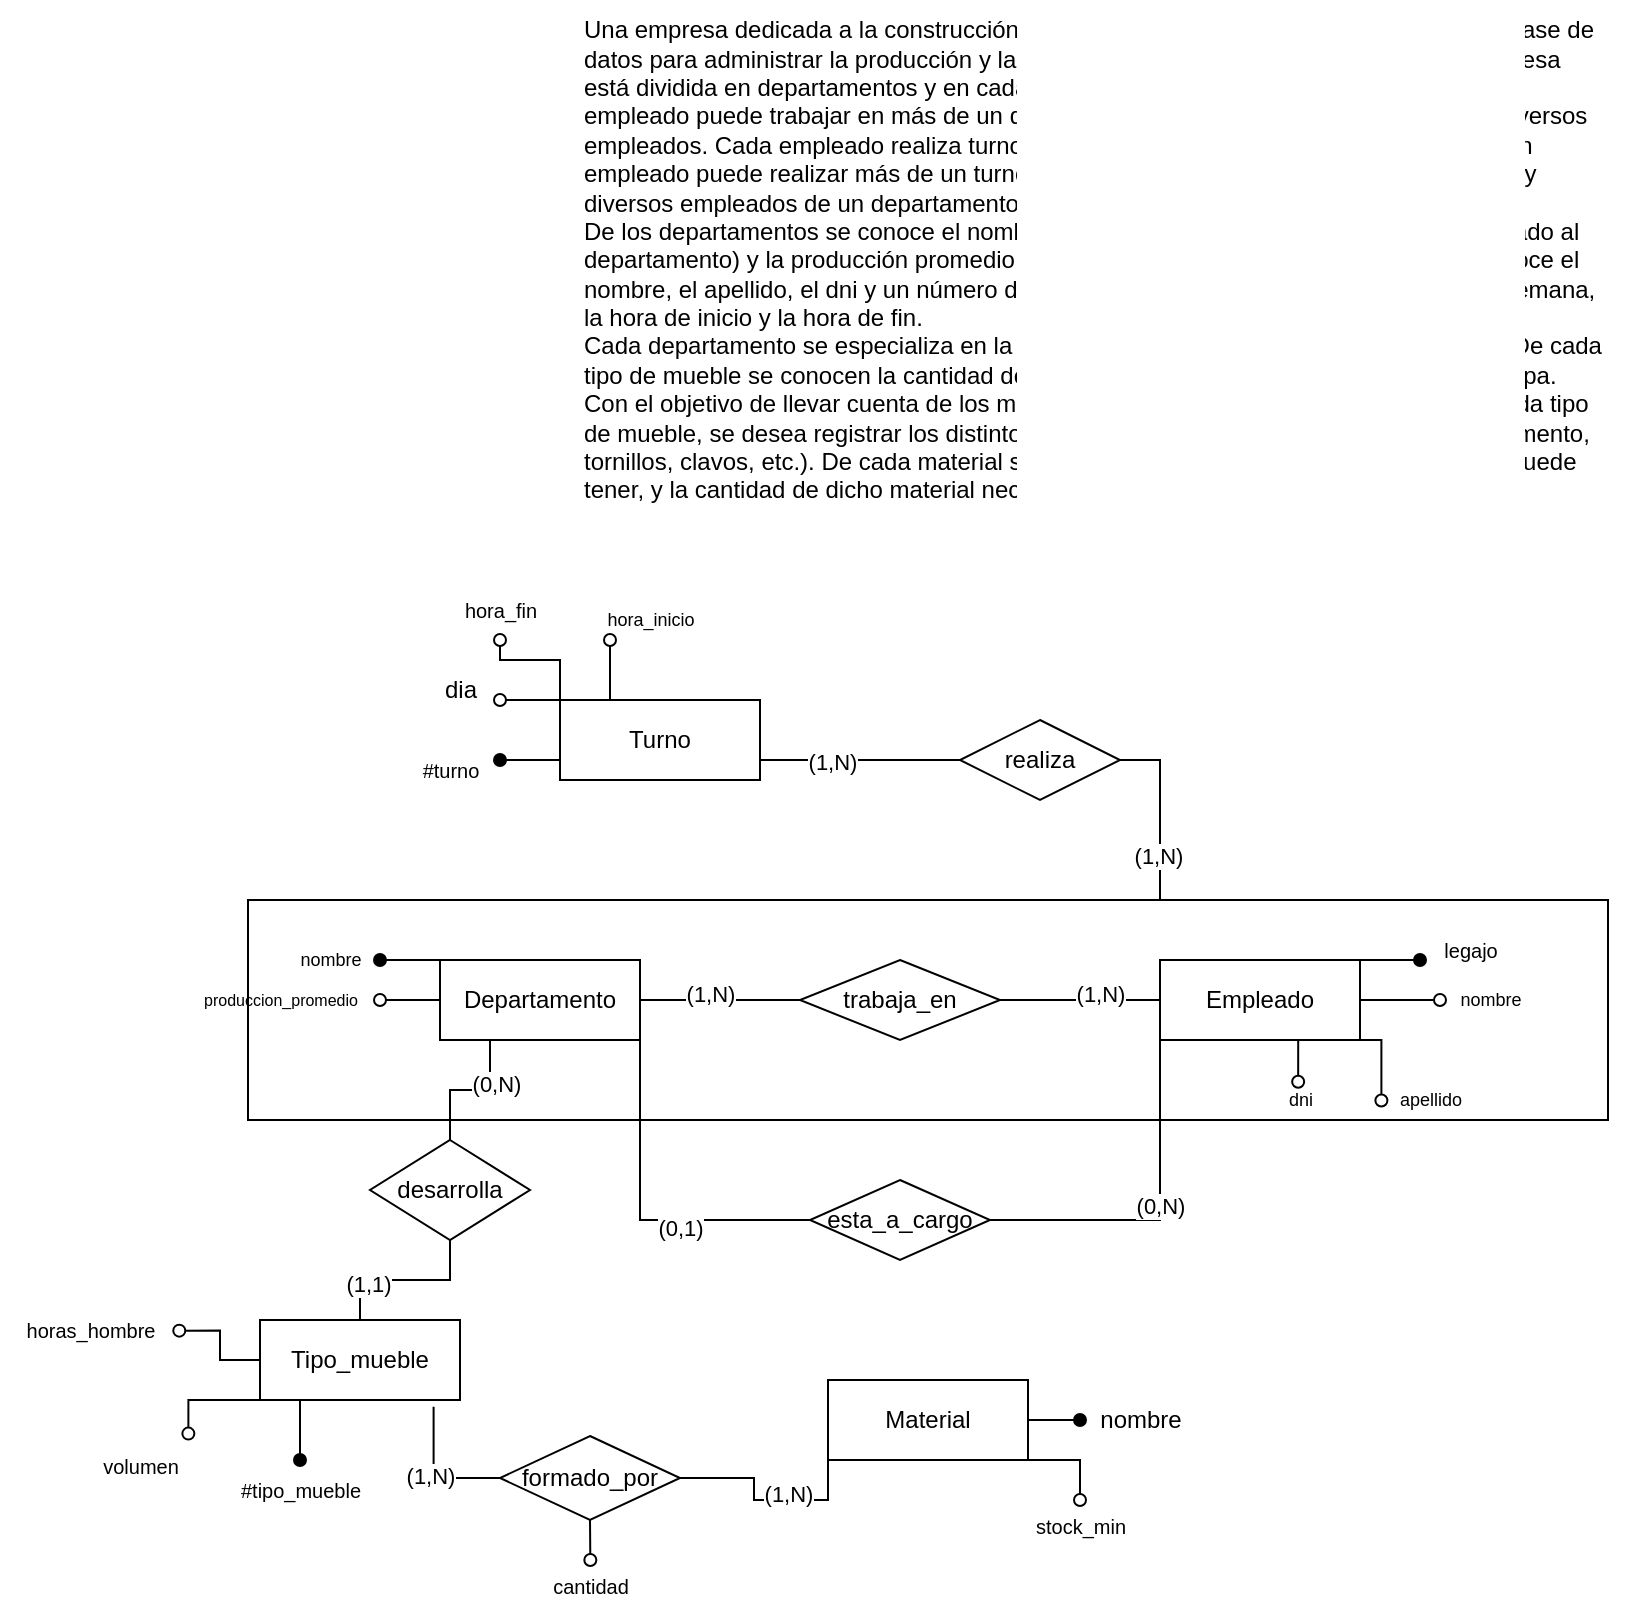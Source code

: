 <mxfile version="28.0.6">
  <diagram name="Página-1" id="VKtp2OSlG6bVKIOXwbuv">
    <mxGraphModel dx="1699" dy="1710" grid="1" gridSize="10" guides="1" tooltips="1" connect="1" arrows="1" fold="1" page="1" pageScale="1" pageWidth="827" pageHeight="1169" math="0" shadow="0">
      <root>
        <mxCell id="0" />
        <mxCell id="1" parent="0" />
        <mxCell id="57mGB_eW7dS6l3pDVG84-1" value="&lt;div&gt;Una empresa dedicada a la construcción de muebles para el hogar, desea poseer una base de&lt;/div&gt;&lt;div&gt;datos para administrar la producción y la asignación horaria de sus empleados. La empresa&lt;/div&gt;&lt;div&gt;está dividida en departamentos y en cada departamento se asignan empleados. Cada&lt;/div&gt;&lt;div&gt;empleado puede trabajar en más de un departamento y en un departamento trabajan diversos&lt;/div&gt;&lt;div&gt;empleados. Cada empleado realiza turnos para cada departamento en el que trabaja. Un&lt;/div&gt;&lt;div&gt;empleado puede realizar más de un turno en cada departamento y en el mismo turno hay&lt;/div&gt;&lt;div&gt;diversos empleados de un departamento.&lt;/div&gt;&lt;div&gt;De los departamentos se conoce el nombre, el responsable (que es un empleado asignado al&lt;/div&gt;&lt;div&gt;departamento) y la producción promedio del último año fiscal. De los empleados se conoce el&lt;/div&gt;&lt;div&gt;nombre, el apellido, el dni y un número de legajo. De los turnos se conoce el día de la semana,&lt;/div&gt;&lt;div&gt;la hora de inicio y la hora de fin.&lt;/div&gt;&lt;div&gt;&lt;div&gt;Cada departamento se especializa en la construcción de un tipo de mueble específico. De cada&lt;/div&gt;&lt;div&gt;tipo de mueble se conocen la cantidad de horas-hombre promedio y el volumen que ocupa.&lt;/div&gt;&lt;div&gt;Con el objetivo de llevar cuenta de los materiales necesarios para la construcción de cada tipo&lt;/div&gt;&lt;div&gt;de mueble, se desea registrar los distintos materiales (diferentes tipos de madera, pegamento,&lt;/div&gt;&lt;div&gt;tornillos, clavos, etc.). De cada material se conoce su nombre, el stock máximo que se puede&lt;/div&gt;&lt;div&gt;tener, y la cantidad de dicho material necesario para cada tipo de mueble.&lt;/div&gt;&lt;/div&gt;" style="text;html=1;align=left;verticalAlign=middle;resizable=0;points=[];autosize=1;strokeColor=none;fillColor=none;" vertex="1" parent="1">
          <mxGeometry x="190" y="-40" width="530" height="260" as="geometry" />
        </mxCell>
        <mxCell id="57mGB_eW7dS6l3pDVG84-16" style="edgeStyle=orthogonalEdgeStyle;rounded=0;orthogonalLoop=1;jettySize=auto;html=1;exitX=0;exitY=0;exitDx=0;exitDy=0;endArrow=oval;endFill=1;" edge="1" parent="1" source="57mGB_eW7dS6l3pDVG84-2">
          <mxGeometry relative="1" as="geometry">
            <mxPoint x="90" y="440" as="targetPoint" />
          </mxGeometry>
        </mxCell>
        <mxCell id="57mGB_eW7dS6l3pDVG84-17" style="edgeStyle=orthogonalEdgeStyle;rounded=0;orthogonalLoop=1;jettySize=auto;html=1;exitX=0;exitY=0.5;exitDx=0;exitDy=0;endArrow=oval;endFill=0;" edge="1" parent="1" source="57mGB_eW7dS6l3pDVG84-2">
          <mxGeometry relative="1" as="geometry">
            <mxPoint x="90" y="460" as="targetPoint" />
          </mxGeometry>
        </mxCell>
        <mxCell id="57mGB_eW7dS6l3pDVG84-2" value="Departamento" style="whiteSpace=wrap;html=1;align=center;" vertex="1" parent="1">
          <mxGeometry x="120" y="440" width="100" height="40" as="geometry" />
        </mxCell>
        <mxCell id="57mGB_eW7dS6l3pDVG84-28" style="edgeStyle=orthogonalEdgeStyle;rounded=0;orthogonalLoop=1;jettySize=auto;html=1;exitX=1;exitY=0;exitDx=0;exitDy=0;endArrow=oval;endFill=1;" edge="1" parent="1" source="57mGB_eW7dS6l3pDVG84-3">
          <mxGeometry relative="1" as="geometry">
            <mxPoint x="610" y="440" as="targetPoint" />
          </mxGeometry>
        </mxCell>
        <mxCell id="57mGB_eW7dS6l3pDVG84-31" style="edgeStyle=orthogonalEdgeStyle;rounded=0;orthogonalLoop=1;jettySize=auto;html=1;exitX=1;exitY=0.5;exitDx=0;exitDy=0;endArrow=oval;endFill=0;" edge="1" parent="1" source="57mGB_eW7dS6l3pDVG84-3">
          <mxGeometry relative="1" as="geometry">
            <mxPoint x="620" y="460" as="targetPoint" />
          </mxGeometry>
        </mxCell>
        <mxCell id="57mGB_eW7dS6l3pDVG84-33" style="edgeStyle=orthogonalEdgeStyle;rounded=0;orthogonalLoop=1;jettySize=auto;html=1;exitX=1;exitY=1;exitDx=0;exitDy=0;endArrow=oval;endFill=0;entryX=0.014;entryY=0.511;entryDx=0;entryDy=0;entryPerimeter=0;" edge="1" parent="1" source="57mGB_eW7dS6l3pDVG84-3" target="57mGB_eW7dS6l3pDVG84-34">
          <mxGeometry relative="1" as="geometry">
            <mxPoint x="580" y="510" as="targetPoint" />
          </mxGeometry>
        </mxCell>
        <mxCell id="57mGB_eW7dS6l3pDVG84-36" style="edgeStyle=orthogonalEdgeStyle;rounded=0;orthogonalLoop=1;jettySize=auto;html=1;exitX=0.5;exitY=1;exitDx=0;exitDy=0;endArrow=oval;endFill=0;entryX=0.477;entryY=0.045;entryDx=0;entryDy=0;entryPerimeter=0;" edge="1" parent="1" source="57mGB_eW7dS6l3pDVG84-3" target="57mGB_eW7dS6l3pDVG84-37">
          <mxGeometry relative="1" as="geometry">
            <mxPoint x="530" y="510" as="targetPoint" />
          </mxGeometry>
        </mxCell>
        <mxCell id="57mGB_eW7dS6l3pDVG84-3" value="Empleado" style="whiteSpace=wrap;html=1;align=center;" vertex="1" parent="1">
          <mxGeometry x="480" y="440" width="100" height="40" as="geometry" />
        </mxCell>
        <mxCell id="57mGB_eW7dS6l3pDVG84-5" style="edgeStyle=orthogonalEdgeStyle;rounded=0;orthogonalLoop=1;jettySize=auto;html=1;exitX=1;exitY=0.5;exitDx=0;exitDy=0;endArrow=none;endFill=0;" edge="1" parent="1" source="57mGB_eW7dS6l3pDVG84-4" target="57mGB_eW7dS6l3pDVG84-3">
          <mxGeometry relative="1" as="geometry" />
        </mxCell>
        <mxCell id="57mGB_eW7dS6l3pDVG84-7" value="(1,N)" style="edgeLabel;html=1;align=center;verticalAlign=middle;resizable=0;points=[];" vertex="1" connectable="0" parent="57mGB_eW7dS6l3pDVG84-5">
          <mxGeometry x="0.25" y="3" relative="1" as="geometry">
            <mxPoint as="offset" />
          </mxGeometry>
        </mxCell>
        <mxCell id="57mGB_eW7dS6l3pDVG84-6" style="edgeStyle=orthogonalEdgeStyle;rounded=0;orthogonalLoop=1;jettySize=auto;html=1;exitX=0;exitY=0.5;exitDx=0;exitDy=0;entryX=1;entryY=0.5;entryDx=0;entryDy=0;endArrow=none;endFill=0;" edge="1" parent="1" source="57mGB_eW7dS6l3pDVG84-4" target="57mGB_eW7dS6l3pDVG84-2">
          <mxGeometry relative="1" as="geometry" />
        </mxCell>
        <mxCell id="57mGB_eW7dS6l3pDVG84-8" value="(1,N)" style="edgeLabel;html=1;align=center;verticalAlign=middle;resizable=0;points=[];" vertex="1" connectable="0" parent="57mGB_eW7dS6l3pDVG84-6">
          <mxGeometry x="0.125" y="-3" relative="1" as="geometry">
            <mxPoint as="offset" />
          </mxGeometry>
        </mxCell>
        <mxCell id="57mGB_eW7dS6l3pDVG84-4" value="trabaja_en" style="shape=rhombus;perimeter=rhombusPerimeter;whiteSpace=wrap;html=1;align=center;" vertex="1" parent="1">
          <mxGeometry x="300" y="440" width="100" height="40" as="geometry" />
        </mxCell>
        <mxCell id="57mGB_eW7dS6l3pDVG84-9" value="" style="rounded=0;whiteSpace=wrap;html=1;fillColor=none;" vertex="1" parent="1">
          <mxGeometry x="24" y="410" width="680" height="110" as="geometry" />
        </mxCell>
        <mxCell id="57mGB_eW7dS6l3pDVG84-12" style="edgeStyle=orthogonalEdgeStyle;rounded=0;orthogonalLoop=1;jettySize=auto;html=1;exitX=1;exitY=0.75;exitDx=0;exitDy=0;entryX=0;entryY=0.5;entryDx=0;entryDy=0;endArrow=none;endFill=0;" edge="1" parent="1" source="57mGB_eW7dS6l3pDVG84-10" target="57mGB_eW7dS6l3pDVG84-11">
          <mxGeometry relative="1" as="geometry" />
        </mxCell>
        <mxCell id="57mGB_eW7dS6l3pDVG84-15" value="(1,N)" style="edgeLabel;html=1;align=center;verticalAlign=middle;resizable=0;points=[];" vertex="1" connectable="0" parent="57mGB_eW7dS6l3pDVG84-12">
          <mxGeometry x="-0.28" y="-1" relative="1" as="geometry">
            <mxPoint as="offset" />
          </mxGeometry>
        </mxCell>
        <mxCell id="57mGB_eW7dS6l3pDVG84-38" style="edgeStyle=orthogonalEdgeStyle;rounded=0;orthogonalLoop=1;jettySize=auto;html=1;exitX=0;exitY=0.75;exitDx=0;exitDy=0;endArrow=oval;endFill=1;" edge="1" parent="1" source="57mGB_eW7dS6l3pDVG84-10">
          <mxGeometry relative="1" as="geometry">
            <mxPoint x="150" y="340" as="targetPoint" />
          </mxGeometry>
        </mxCell>
        <mxCell id="57mGB_eW7dS6l3pDVG84-40" style="edgeStyle=orthogonalEdgeStyle;rounded=0;orthogonalLoop=1;jettySize=auto;html=1;exitX=0;exitY=0;exitDx=0;exitDy=0;endArrow=oval;endFill=0;" edge="1" parent="1" source="57mGB_eW7dS6l3pDVG84-10">
          <mxGeometry relative="1" as="geometry">
            <mxPoint x="150" y="310" as="targetPoint" />
          </mxGeometry>
        </mxCell>
        <mxCell id="57mGB_eW7dS6l3pDVG84-42" style="edgeStyle=orthogonalEdgeStyle;rounded=0;orthogonalLoop=1;jettySize=auto;html=1;exitX=0.25;exitY=0;exitDx=0;exitDy=0;endArrow=oval;endFill=0;" edge="1" parent="1" source="57mGB_eW7dS6l3pDVG84-10">
          <mxGeometry relative="1" as="geometry">
            <mxPoint x="205" y="280" as="targetPoint" />
          </mxGeometry>
        </mxCell>
        <mxCell id="57mGB_eW7dS6l3pDVG84-44" style="edgeStyle=orthogonalEdgeStyle;rounded=0;orthogonalLoop=1;jettySize=auto;html=1;exitX=0;exitY=0;exitDx=0;exitDy=0;endArrow=oval;endFill=0;" edge="1" parent="1" source="57mGB_eW7dS6l3pDVG84-10">
          <mxGeometry relative="1" as="geometry">
            <mxPoint x="150" y="280" as="targetPoint" />
            <Array as="points">
              <mxPoint x="180" y="290" />
              <mxPoint x="150" y="290" />
            </Array>
          </mxGeometry>
        </mxCell>
        <mxCell id="57mGB_eW7dS6l3pDVG84-10" value="Turno" style="whiteSpace=wrap;html=1;align=center;" vertex="1" parent="1">
          <mxGeometry x="180" y="310" width="100" height="40" as="geometry" />
        </mxCell>
        <mxCell id="57mGB_eW7dS6l3pDVG84-13" style="edgeStyle=orthogonalEdgeStyle;rounded=0;orthogonalLoop=1;jettySize=auto;html=1;exitX=1;exitY=0.5;exitDx=0;exitDy=0;entryX=0.75;entryY=0;entryDx=0;entryDy=0;endArrow=none;endFill=0;" edge="1" parent="1" source="57mGB_eW7dS6l3pDVG84-11" target="57mGB_eW7dS6l3pDVG84-9">
          <mxGeometry relative="1" as="geometry">
            <Array as="points">
              <mxPoint x="480" y="340" />
              <mxPoint x="480" y="410" />
            </Array>
          </mxGeometry>
        </mxCell>
        <mxCell id="57mGB_eW7dS6l3pDVG84-14" value="(1,N)" style="edgeLabel;html=1;align=center;verticalAlign=middle;resizable=0;points=[];" vertex="1" connectable="0" parent="57mGB_eW7dS6l3pDVG84-13">
          <mxGeometry x="-0.056" y="-1" relative="1" as="geometry">
            <mxPoint as="offset" />
          </mxGeometry>
        </mxCell>
        <mxCell id="57mGB_eW7dS6l3pDVG84-11" value="realiza" style="shape=rhombus;perimeter=rhombusPerimeter;whiteSpace=wrap;html=1;align=center;" vertex="1" parent="1">
          <mxGeometry x="380" y="320" width="80" height="40" as="geometry" />
        </mxCell>
        <mxCell id="57mGB_eW7dS6l3pDVG84-20" value="nombre" style="text;html=1;align=center;verticalAlign=middle;resizable=0;points=[];autosize=1;strokeColor=none;fillColor=none;fontSize=9;" vertex="1" parent="1">
          <mxGeometry x="40" y="430" width="50" height="20" as="geometry" />
        </mxCell>
        <mxCell id="57mGB_eW7dS6l3pDVG84-22" value="produccion_promedio" style="text;html=1;align=center;verticalAlign=middle;resizable=0;points=[];autosize=1;strokeColor=none;fillColor=none;fontSize=8;" vertex="1" parent="1">
          <mxGeometry x="-10" y="450" width="100" height="20" as="geometry" />
        </mxCell>
        <mxCell id="57mGB_eW7dS6l3pDVG84-24" style="edgeStyle=orthogonalEdgeStyle;rounded=0;orthogonalLoop=1;jettySize=auto;html=1;exitX=1;exitY=0.5;exitDx=0;exitDy=0;entryX=0;entryY=1;entryDx=0;entryDy=0;endArrow=none;endFill=0;" edge="1" parent="1" source="57mGB_eW7dS6l3pDVG84-23" target="57mGB_eW7dS6l3pDVG84-3">
          <mxGeometry relative="1" as="geometry" />
        </mxCell>
        <mxCell id="57mGB_eW7dS6l3pDVG84-25" value="(0,N)" style="edgeLabel;html=1;align=center;verticalAlign=middle;resizable=0;points=[];" vertex="1" connectable="0" parent="57mGB_eW7dS6l3pDVG84-24">
          <mxGeometry x="0.052" relative="1" as="geometry">
            <mxPoint as="offset" />
          </mxGeometry>
        </mxCell>
        <mxCell id="57mGB_eW7dS6l3pDVG84-26" style="edgeStyle=orthogonalEdgeStyle;rounded=0;orthogonalLoop=1;jettySize=auto;html=1;exitX=0;exitY=0.5;exitDx=0;exitDy=0;entryX=1;entryY=1;entryDx=0;entryDy=0;endArrow=none;endFill=0;" edge="1" parent="1" source="57mGB_eW7dS6l3pDVG84-23" target="57mGB_eW7dS6l3pDVG84-2">
          <mxGeometry relative="1" as="geometry" />
        </mxCell>
        <mxCell id="57mGB_eW7dS6l3pDVG84-27" value="(0,1)" style="edgeLabel;html=1;align=center;verticalAlign=middle;resizable=0;points=[];" vertex="1" connectable="0" parent="57mGB_eW7dS6l3pDVG84-26">
          <mxGeometry x="-0.259" y="4" relative="1" as="geometry">
            <mxPoint as="offset" />
          </mxGeometry>
        </mxCell>
        <mxCell id="57mGB_eW7dS6l3pDVG84-23" value="esta_a_cargo" style="shape=rhombus;perimeter=rhombusPerimeter;whiteSpace=wrap;html=1;align=center;" vertex="1" parent="1">
          <mxGeometry x="305" y="550" width="90" height="40" as="geometry" />
        </mxCell>
        <mxCell id="57mGB_eW7dS6l3pDVG84-29" value="legajo" style="text;html=1;align=center;verticalAlign=middle;resizable=0;points=[];autosize=1;strokeColor=none;fillColor=none;fontSize=10;" vertex="1" parent="1">
          <mxGeometry x="610" y="420" width="50" height="30" as="geometry" />
        </mxCell>
        <mxCell id="57mGB_eW7dS6l3pDVG84-32" value="nombre" style="text;html=1;align=center;verticalAlign=middle;resizable=0;points=[];autosize=1;strokeColor=none;fillColor=none;fontSize=9;" vertex="1" parent="1">
          <mxGeometry x="620" y="450" width="50" height="20" as="geometry" />
        </mxCell>
        <mxCell id="57mGB_eW7dS6l3pDVG84-34" value="apellido" style="text;html=1;align=center;verticalAlign=middle;resizable=0;points=[];autosize=1;strokeColor=none;fillColor=none;fontSize=9;" vertex="1" parent="1">
          <mxGeometry x="590" y="500" width="50" height="20" as="geometry" />
        </mxCell>
        <mxCell id="57mGB_eW7dS6l3pDVG84-37" value="dni" style="text;html=1;align=center;verticalAlign=middle;resizable=0;points=[];autosize=1;strokeColor=none;fillColor=none;fontSize=9;" vertex="1" parent="1">
          <mxGeometry x="530" y="500" width="40" height="20" as="geometry" />
        </mxCell>
        <mxCell id="57mGB_eW7dS6l3pDVG84-39" value="#turno" style="text;html=1;align=center;verticalAlign=middle;resizable=0;points=[];autosize=1;strokeColor=none;fillColor=none;fontSize=10;" vertex="1" parent="1">
          <mxGeometry x="100" y="330" width="50" height="30" as="geometry" />
        </mxCell>
        <mxCell id="57mGB_eW7dS6l3pDVG84-41" value="dia" style="text;html=1;align=center;verticalAlign=middle;resizable=0;points=[];autosize=1;strokeColor=none;fillColor=none;" vertex="1" parent="1">
          <mxGeometry x="110" y="290" width="40" height="30" as="geometry" />
        </mxCell>
        <mxCell id="57mGB_eW7dS6l3pDVG84-43" value="hora_inicio" style="text;html=1;align=center;verticalAlign=middle;resizable=0;points=[];autosize=1;strokeColor=none;fillColor=none;fontSize=9;" vertex="1" parent="1">
          <mxGeometry x="190" y="260" width="70" height="20" as="geometry" />
        </mxCell>
        <mxCell id="57mGB_eW7dS6l3pDVG84-45" value="hora_fin" style="text;html=1;align=center;verticalAlign=middle;resizable=0;points=[];autosize=1;strokeColor=none;fillColor=none;fontSize=10;" vertex="1" parent="1">
          <mxGeometry x="120" y="250" width="60" height="30" as="geometry" />
        </mxCell>
        <mxCell id="57mGB_eW7dS6l3pDVG84-48" style="edgeStyle=orthogonalEdgeStyle;rounded=0;orthogonalLoop=1;jettySize=auto;html=1;exitX=0;exitY=0.5;exitDx=0;exitDy=0;endArrow=oval;endFill=0;entryX=0.996;entryY=0.511;entryDx=0;entryDy=0;entryPerimeter=0;" edge="1" parent="1" source="57mGB_eW7dS6l3pDVG84-47" target="57mGB_eW7dS6l3pDVG84-49">
          <mxGeometry relative="1" as="geometry">
            <mxPoint x="160" y="639.706" as="targetPoint" />
          </mxGeometry>
        </mxCell>
        <mxCell id="57mGB_eW7dS6l3pDVG84-50" style="edgeStyle=orthogonalEdgeStyle;rounded=0;orthogonalLoop=1;jettySize=auto;html=1;exitX=0;exitY=1;exitDx=0;exitDy=0;endArrow=oval;endFill=0;entryX=0.903;entryY=-0.04;entryDx=0;entryDy=0;entryPerimeter=0;" edge="1" parent="1" source="57mGB_eW7dS6l3pDVG84-47" target="57mGB_eW7dS6l3pDVG84-51">
          <mxGeometry relative="1" as="geometry">
            <mxPoint x="160" y="680" as="targetPoint" />
          </mxGeometry>
        </mxCell>
        <mxCell id="57mGB_eW7dS6l3pDVG84-70" style="edgeStyle=orthogonalEdgeStyle;rounded=0;orthogonalLoop=1;jettySize=auto;html=1;exitX=0.25;exitY=1;exitDx=0;exitDy=0;endArrow=oval;endFill=1;" edge="1" parent="1" source="57mGB_eW7dS6l3pDVG84-47">
          <mxGeometry relative="1" as="geometry">
            <mxPoint x="50" y="690" as="targetPoint" />
          </mxGeometry>
        </mxCell>
        <mxCell id="57mGB_eW7dS6l3pDVG84-47" value="Tipo_mueble" style="whiteSpace=wrap;html=1;align=center;" vertex="1" parent="1">
          <mxGeometry x="30" y="620" width="100" height="40" as="geometry" />
        </mxCell>
        <mxCell id="57mGB_eW7dS6l3pDVG84-49" value="horas_hombre" style="text;html=1;align=center;verticalAlign=middle;resizable=0;points=[];autosize=1;strokeColor=none;fillColor=none;fontSize=10;" vertex="1" parent="1">
          <mxGeometry x="-100" y="610" width="90" height="30" as="geometry" />
        </mxCell>
        <mxCell id="57mGB_eW7dS6l3pDVG84-51" value="volumen" style="text;html=1;align=center;verticalAlign=middle;resizable=0;points=[];autosize=1;strokeColor=none;fillColor=none;fontSize=10;" vertex="1" parent="1">
          <mxGeometry x="-60" y="678" width="60" height="30" as="geometry" />
        </mxCell>
        <mxCell id="57mGB_eW7dS6l3pDVG84-53" style="edgeStyle=orthogonalEdgeStyle;rounded=0;orthogonalLoop=1;jettySize=auto;html=1;exitX=1;exitY=0.5;exitDx=0;exitDy=0;endArrow=oval;endFill=1;" edge="1" parent="1" source="57mGB_eW7dS6l3pDVG84-52">
          <mxGeometry relative="1" as="geometry">
            <mxPoint x="440" y="670.294" as="targetPoint" />
          </mxGeometry>
        </mxCell>
        <mxCell id="57mGB_eW7dS6l3pDVG84-55" style="edgeStyle=orthogonalEdgeStyle;rounded=0;orthogonalLoop=1;jettySize=auto;html=1;exitX=1;exitY=1;exitDx=0;exitDy=0;endArrow=oval;endFill=0;" edge="1" parent="1" source="57mGB_eW7dS6l3pDVG84-52">
          <mxGeometry relative="1" as="geometry">
            <mxPoint x="440" y="710" as="targetPoint" />
          </mxGeometry>
        </mxCell>
        <mxCell id="57mGB_eW7dS6l3pDVG84-52" value="Material" style="whiteSpace=wrap;html=1;align=center;" vertex="1" parent="1">
          <mxGeometry x="314" y="650" width="100" height="40" as="geometry" />
        </mxCell>
        <mxCell id="57mGB_eW7dS6l3pDVG84-54" value="nombre" style="text;html=1;align=center;verticalAlign=middle;resizable=0;points=[];autosize=1;strokeColor=none;fillColor=none;" vertex="1" parent="1">
          <mxGeometry x="440" y="655" width="60" height="30" as="geometry" />
        </mxCell>
        <mxCell id="57mGB_eW7dS6l3pDVG84-56" value="stock_min" style="text;html=1;align=center;verticalAlign=middle;resizable=0;points=[];autosize=1;strokeColor=none;fillColor=none;fontSize=10;" vertex="1" parent="1">
          <mxGeometry x="405" y="708" width="70" height="30" as="geometry" />
        </mxCell>
        <mxCell id="57mGB_eW7dS6l3pDVG84-59" style="edgeStyle=orthogonalEdgeStyle;rounded=0;orthogonalLoop=1;jettySize=auto;html=1;exitX=1;exitY=0.5;exitDx=0;exitDy=0;entryX=0;entryY=1;entryDx=0;entryDy=0;endArrow=none;endFill=0;" edge="1" parent="1" source="57mGB_eW7dS6l3pDVG84-58" target="57mGB_eW7dS6l3pDVG84-52">
          <mxGeometry relative="1" as="geometry" />
        </mxCell>
        <mxCell id="57mGB_eW7dS6l3pDVG84-61" value="(1,N)" style="edgeLabel;html=1;align=center;verticalAlign=middle;resizable=0;points=[];" vertex="1" connectable="0" parent="57mGB_eW7dS6l3pDVG84-59">
          <mxGeometry x="0.229" y="3" relative="1" as="geometry">
            <mxPoint as="offset" />
          </mxGeometry>
        </mxCell>
        <mxCell id="57mGB_eW7dS6l3pDVG84-63" style="edgeStyle=orthogonalEdgeStyle;rounded=0;orthogonalLoop=1;jettySize=auto;html=1;exitX=0.5;exitY=1;exitDx=0;exitDy=0;endArrow=oval;endFill=0;" edge="1" parent="1" source="57mGB_eW7dS6l3pDVG84-58">
          <mxGeometry relative="1" as="geometry">
            <mxPoint x="195.167" y="740" as="targetPoint" />
          </mxGeometry>
        </mxCell>
        <mxCell id="57mGB_eW7dS6l3pDVG84-58" value="formado_por" style="shape=rhombus;perimeter=rhombusPerimeter;whiteSpace=wrap;html=1;align=center;" vertex="1" parent="1">
          <mxGeometry x="150" y="678" width="90" height="42" as="geometry" />
        </mxCell>
        <mxCell id="57mGB_eW7dS6l3pDVG84-60" style="edgeStyle=orthogonalEdgeStyle;rounded=0;orthogonalLoop=1;jettySize=auto;html=1;exitX=0;exitY=0.5;exitDx=0;exitDy=0;entryX=0.868;entryY=1.083;entryDx=0;entryDy=0;entryPerimeter=0;endArrow=none;endFill=0;" edge="1" parent="1" source="57mGB_eW7dS6l3pDVG84-58" target="57mGB_eW7dS6l3pDVG84-47">
          <mxGeometry relative="1" as="geometry" />
        </mxCell>
        <mxCell id="57mGB_eW7dS6l3pDVG84-62" value="(1,N)" style="edgeLabel;html=1;align=center;verticalAlign=middle;resizable=0;points=[];" vertex="1" connectable="0" parent="57mGB_eW7dS6l3pDVG84-60">
          <mxGeometry x="0.007" y="2" relative="1" as="geometry">
            <mxPoint as="offset" />
          </mxGeometry>
        </mxCell>
        <mxCell id="57mGB_eW7dS6l3pDVG84-64" value="cantidad" style="text;html=1;align=center;verticalAlign=middle;resizable=0;points=[];autosize=1;strokeColor=none;fillColor=none;fontSize=10;" vertex="1" parent="1">
          <mxGeometry x="165" y="738" width="60" height="30" as="geometry" />
        </mxCell>
        <mxCell id="57mGB_eW7dS6l3pDVG84-66" style="edgeStyle=orthogonalEdgeStyle;rounded=0;orthogonalLoop=1;jettySize=auto;html=1;exitX=0.5;exitY=1;exitDx=0;exitDy=0;endArrow=none;endFill=0;" edge="1" parent="1" source="57mGB_eW7dS6l3pDVG84-65" target="57mGB_eW7dS6l3pDVG84-47">
          <mxGeometry relative="1" as="geometry" />
        </mxCell>
        <mxCell id="57mGB_eW7dS6l3pDVG84-69" value="(1,1)" style="edgeLabel;html=1;align=center;verticalAlign=middle;resizable=0;points=[];" vertex="1" connectable="0" parent="57mGB_eW7dS6l3pDVG84-66">
          <mxGeometry x="0.45" y="2" relative="1" as="geometry">
            <mxPoint as="offset" />
          </mxGeometry>
        </mxCell>
        <mxCell id="57mGB_eW7dS6l3pDVG84-67" style="edgeStyle=orthogonalEdgeStyle;rounded=0;orthogonalLoop=1;jettySize=auto;html=1;exitX=0.5;exitY=0;exitDx=0;exitDy=0;entryX=0.25;entryY=1;entryDx=0;entryDy=0;endArrow=none;endFill=0;" edge="1" parent="1" source="57mGB_eW7dS6l3pDVG84-65" target="57mGB_eW7dS6l3pDVG84-2">
          <mxGeometry relative="1" as="geometry" />
        </mxCell>
        <mxCell id="57mGB_eW7dS6l3pDVG84-68" value="(0,N)" style="edgeLabel;html=1;align=center;verticalAlign=middle;resizable=0;points=[];" vertex="1" connectable="0" parent="57mGB_eW7dS6l3pDVG84-67">
          <mxGeometry x="0.37" y="-3" relative="1" as="geometry">
            <mxPoint as="offset" />
          </mxGeometry>
        </mxCell>
        <mxCell id="57mGB_eW7dS6l3pDVG84-65" value="desarrolla" style="shape=rhombus;perimeter=rhombusPerimeter;whiteSpace=wrap;html=1;align=center;" vertex="1" parent="1">
          <mxGeometry x="85" y="530" width="80" height="50" as="geometry" />
        </mxCell>
        <mxCell id="57mGB_eW7dS6l3pDVG84-71" value="#tipo_mueble" style="text;html=1;align=center;verticalAlign=middle;resizable=0;points=[];autosize=1;strokeColor=none;fillColor=none;fontSize=10;" vertex="1" parent="1">
          <mxGeometry x="10" y="690" width="80" height="30" as="geometry" />
        </mxCell>
      </root>
    </mxGraphModel>
  </diagram>
</mxfile>
